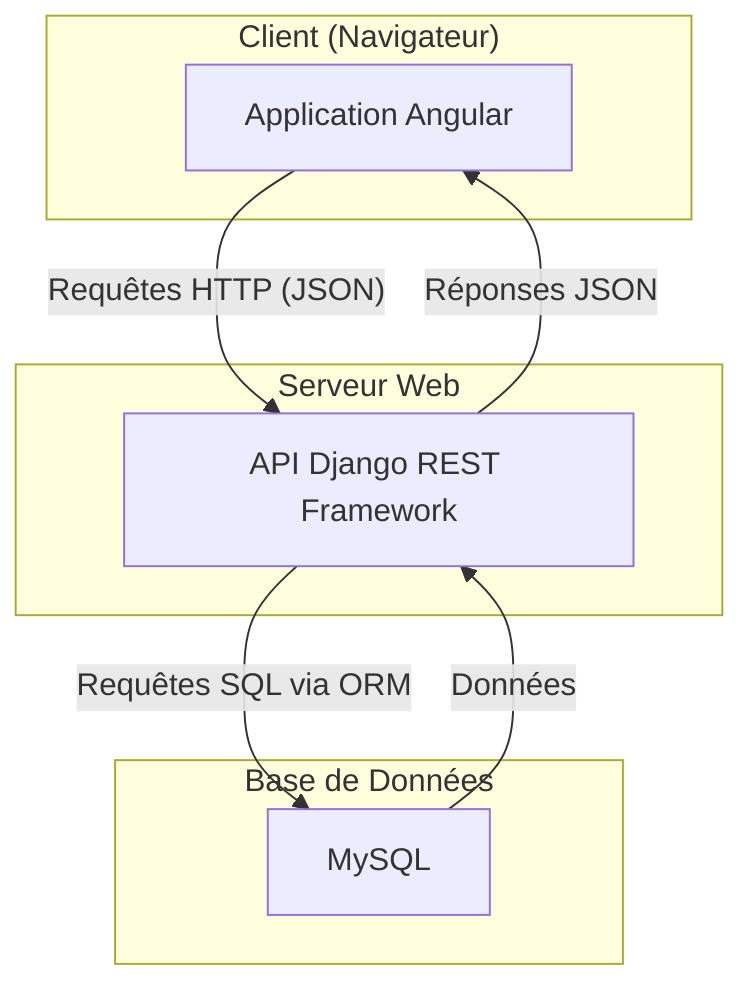 ---
config:
  layout: dagre
id: 051f5891-6266-4ded-95bc-241fdb18cfac
---
flowchart TD
 subgraph subGraph0["Client (Navigateur)"]
        A["Application Angular"]
  end
 subgraph subGraph1["Serveur Web"]
        B["API Django REST Framework"]
  end
 subgraph subGraph2["Base de Données"]
        C["MySQL"]
  end
    A -- Requêtes HTTP (JSON) --> B
    B -- Réponses JSON --> A
    B -- Requêtes SQL via ORM --> C
    C -- Données --> B